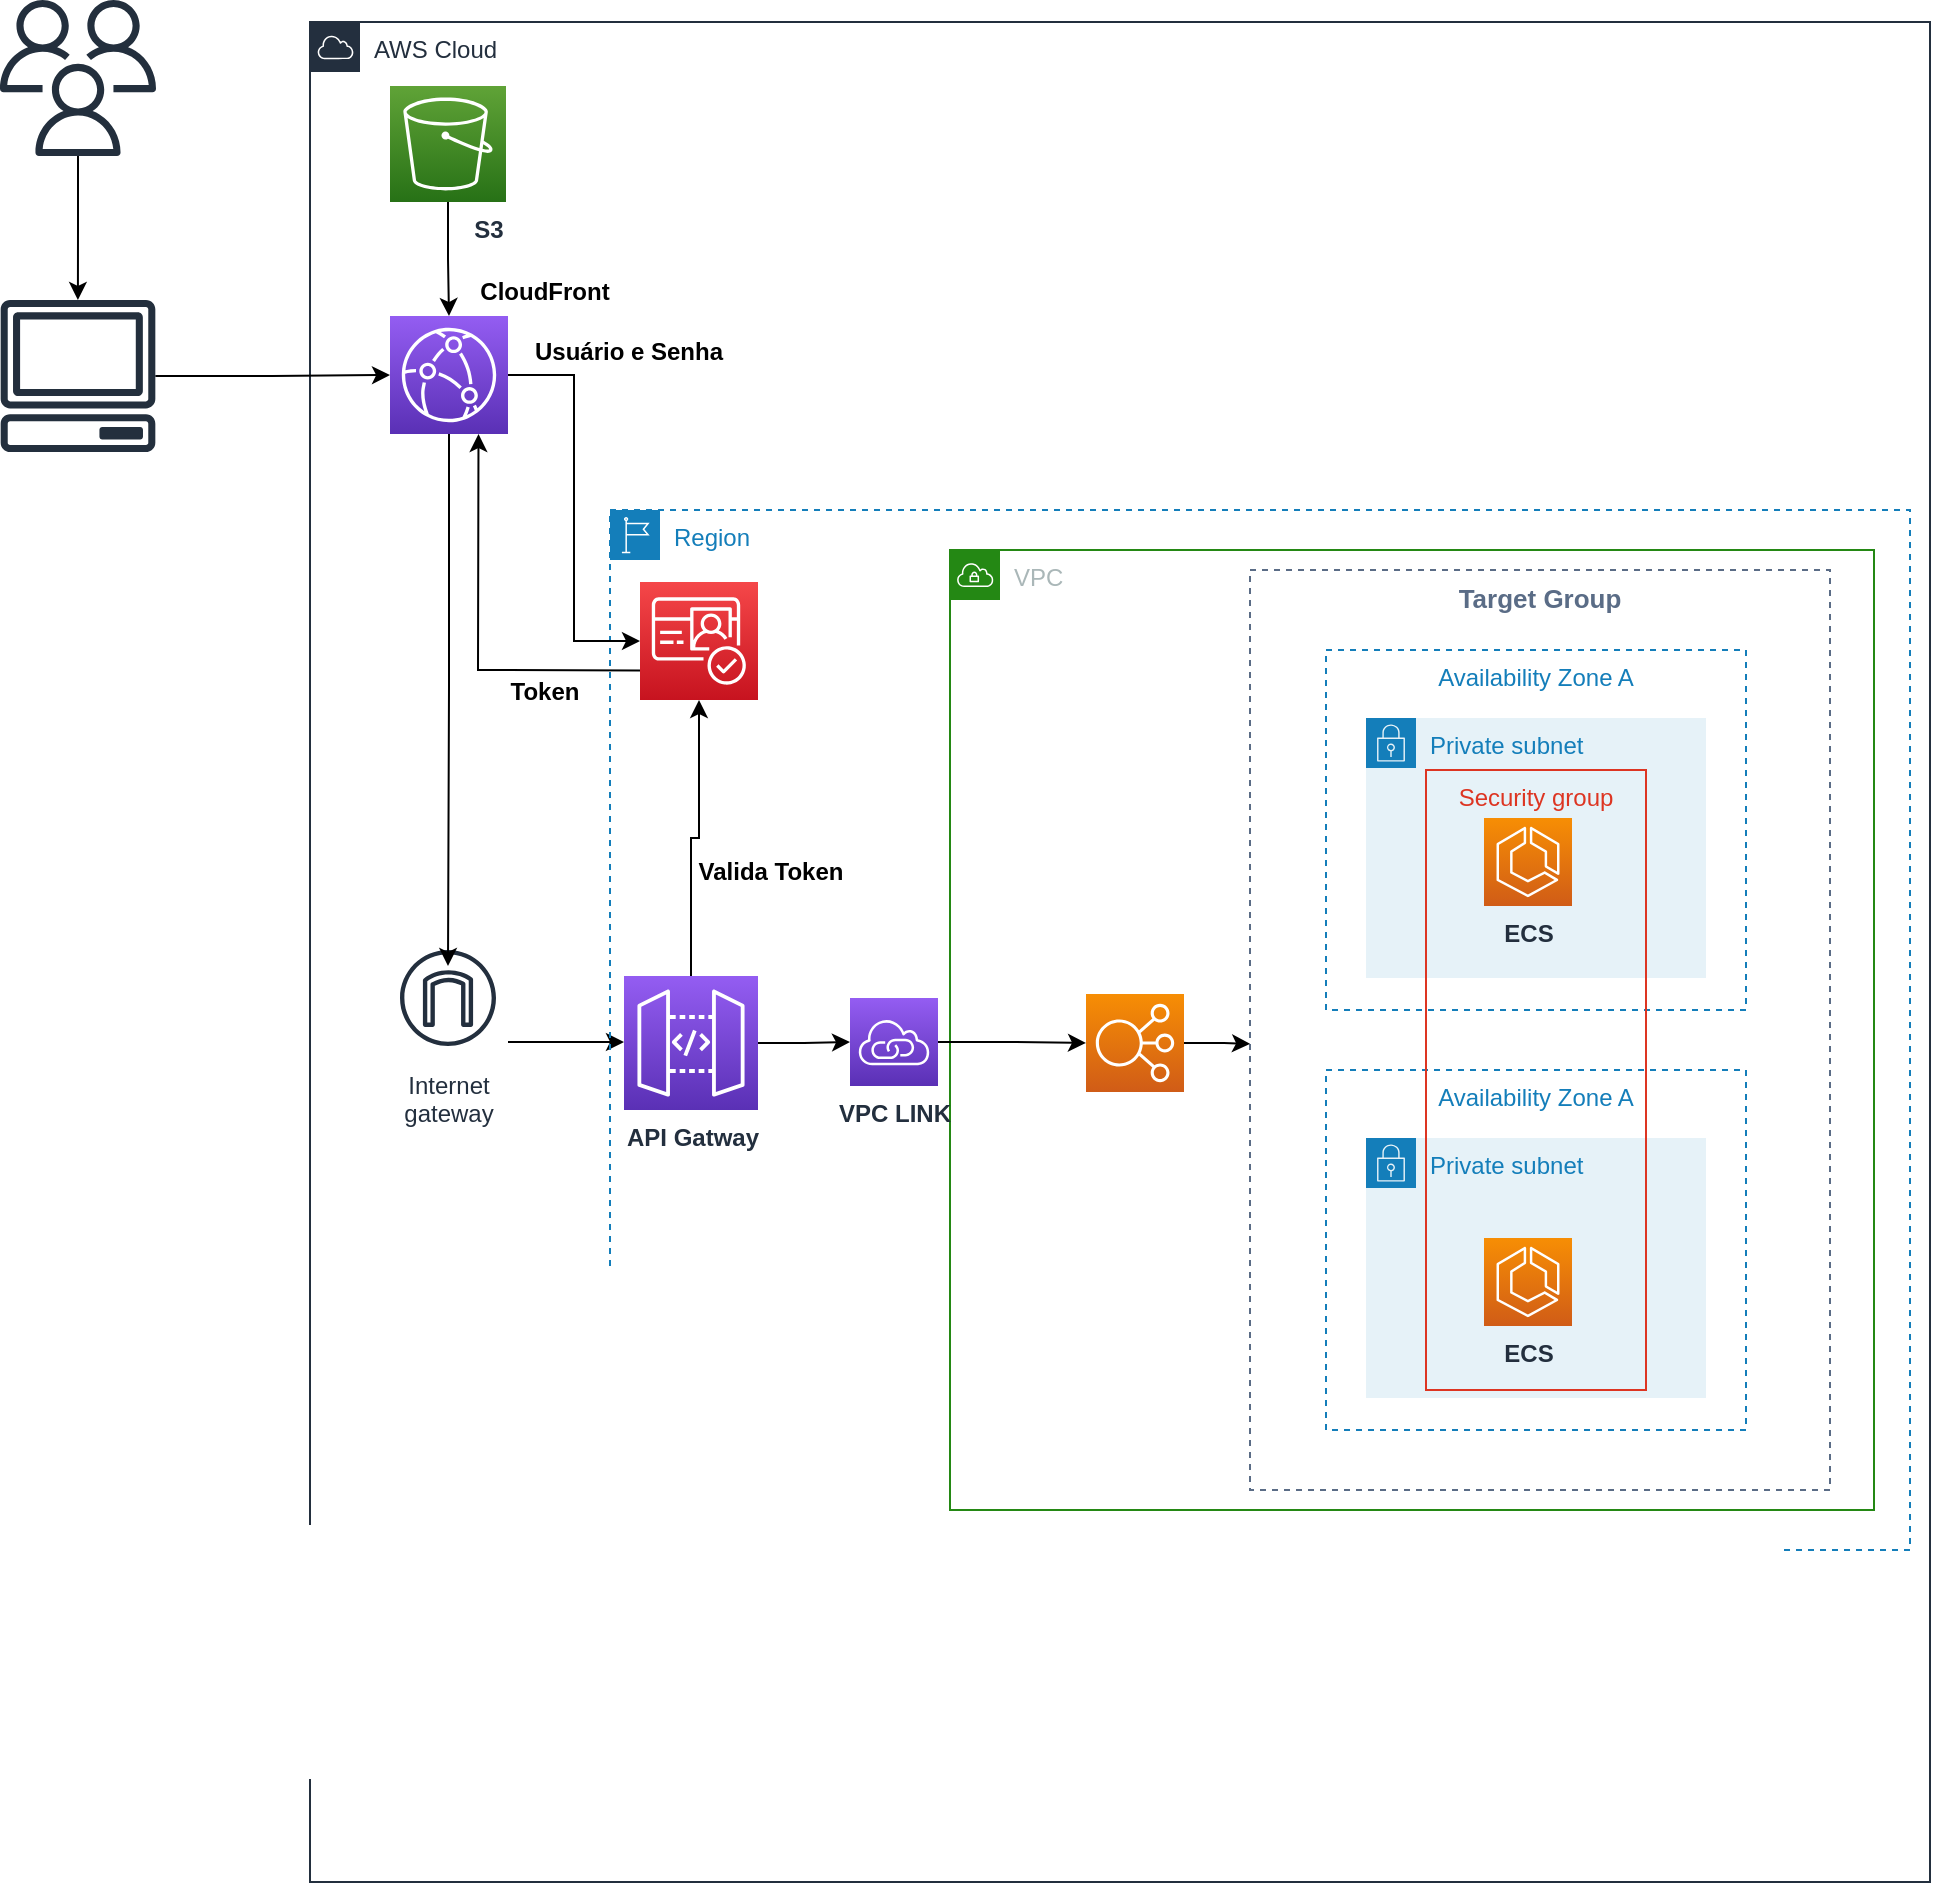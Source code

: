 <mxfile version="21.3.4" type="github">
  <diagram name="Página-1" id="FU7_e3MrhCmr2wi-DU4q">
    <mxGraphModel dx="1687" dy="909" grid="0" gridSize="10" guides="1" tooltips="1" connect="1" arrows="1" fold="1" page="1" pageScale="1" pageWidth="980" pageHeight="1390" background="#ffffff" math="0" shadow="0">
      <root>
        <mxCell id="0" />
        <mxCell id="1" parent="0" />
        <mxCell id="TFVZIIZHtrb-T84XfTCF-2" value="AWS Cloud" style="points=[[0,0],[0.25,0],[0.5,0],[0.75,0],[1,0],[1,0.25],[1,0.5],[1,0.75],[1,1],[0.75,1],[0.5,1],[0.25,1],[0,1],[0,0.75],[0,0.5],[0,0.25]];outlineConnect=0;gradientColor=none;html=1;whiteSpace=wrap;fontSize=12;fontStyle=0;container=1;pointerEvents=0;collapsible=0;recursiveResize=0;shape=mxgraph.aws4.group;grIcon=mxgraph.aws4.group_aws_cloud;strokeColor=#232F3E;fillColor=none;verticalAlign=top;align=left;spacingLeft=30;fontColor=#232F3E;dashed=0;" parent="1" vertex="1">
          <mxGeometry x="310" y="300" width="810" height="930" as="geometry" />
        </mxCell>
        <mxCell id="TFVZIIZHtrb-T84XfTCF-4" value="VPC" style="points=[[0,0],[0.25,0],[0.5,0],[0.75,0],[1,0],[1,0.25],[1,0.5],[1,0.75],[1,1],[0.75,1],[0.5,1],[0.25,1],[0,1],[0,0.75],[0,0.5],[0,0.25]];outlineConnect=0;gradientColor=none;html=1;whiteSpace=wrap;fontSize=12;fontStyle=0;container=1;pointerEvents=0;collapsible=0;recursiveResize=0;shape=mxgraph.aws4.group;grIcon=mxgraph.aws4.group_vpc;strokeColor=#248814;fillColor=none;verticalAlign=top;align=left;spacingLeft=30;fontColor=#AAB7B8;dashed=0;" parent="TFVZIIZHtrb-T84XfTCF-2" vertex="1">
          <mxGeometry x="320" y="264" width="462" height="480" as="geometry" />
        </mxCell>
        <mxCell id="TFVZIIZHtrb-T84XfTCF-5" value="Private subnet" style="points=[[0,0],[0.25,0],[0.5,0],[0.75,0],[1,0],[1,0.25],[1,0.5],[1,0.75],[1,1],[0.75,1],[0.5,1],[0.25,1],[0,1],[0,0.75],[0,0.5],[0,0.25]];outlineConnect=0;gradientColor=none;html=1;whiteSpace=wrap;fontSize=12;fontStyle=0;container=1;pointerEvents=0;collapsible=0;recursiveResize=0;shape=mxgraph.aws4.group;grIcon=mxgraph.aws4.group_security_group;grStroke=0;strokeColor=#147EBA;fillColor=#E6F2F8;verticalAlign=top;align=left;spacingLeft=30;fontColor=#147EBA;dashed=0;" parent="TFVZIIZHtrb-T84XfTCF-4" vertex="1">
          <mxGeometry x="208" y="84" width="170" height="130" as="geometry" />
        </mxCell>
        <mxCell id="TFVZIIZHtrb-T84XfTCF-14" value="Availability Zone A" style="fillColor=none;strokeColor=#147EBA;dashed=1;verticalAlign=top;fontStyle=0;fontColor=#147EBA;whiteSpace=wrap;html=1;" parent="TFVZIIZHtrb-T84XfTCF-4" vertex="1">
          <mxGeometry x="188" y="50" width="210" height="180" as="geometry" />
        </mxCell>
        <mxCell id="TFVZIIZHtrb-T84XfTCF-42" value="ECS" style="sketch=0;points=[[0,0,0],[0.25,0,0],[0.5,0,0],[0.75,0,0],[1,0,0],[0,1,0],[0.25,1,0],[0.5,1,0],[0.75,1,0],[1,1,0],[0,0.25,0],[0,0.5,0],[0,0.75,0],[1,0.25,0],[1,0.5,0],[1,0.75,0]];outlineConnect=0;fontColor=#232F3E;gradientColor=#F78E04;gradientDirection=north;fillColor=#D05C17;strokeColor=#ffffff;dashed=0;verticalLabelPosition=bottom;verticalAlign=top;align=center;html=1;fontSize=12;fontStyle=1;aspect=fixed;shape=mxgraph.aws4.resourceIcon;resIcon=mxgraph.aws4.ecs;" parent="TFVZIIZHtrb-T84XfTCF-4" vertex="1">
          <mxGeometry x="267" y="134" width="44" height="44" as="geometry" />
        </mxCell>
        <mxCell id="TFVZIIZHtrb-T84XfTCF-49" value="Private subnet" style="points=[[0,0],[0.25,0],[0.5,0],[0.75,0],[1,0],[1,0.25],[1,0.5],[1,0.75],[1,1],[0.75,1],[0.5,1],[0.25,1],[0,1],[0,0.75],[0,0.5],[0,0.25]];outlineConnect=0;gradientColor=none;html=1;whiteSpace=wrap;fontSize=12;fontStyle=0;container=1;pointerEvents=0;collapsible=0;recursiveResize=0;shape=mxgraph.aws4.group;grIcon=mxgraph.aws4.group_security_group;grStroke=0;strokeColor=#147EBA;fillColor=#E6F2F8;verticalAlign=top;align=left;spacingLeft=30;fontColor=#147EBA;dashed=0;" parent="TFVZIIZHtrb-T84XfTCF-4" vertex="1">
          <mxGeometry x="208" y="294" width="170" height="130" as="geometry" />
        </mxCell>
        <mxCell id="TFVZIIZHtrb-T84XfTCF-50" value="Availability Zone A" style="fillColor=none;strokeColor=#147EBA;dashed=1;verticalAlign=top;fontStyle=0;fontColor=#147EBA;whiteSpace=wrap;html=1;" parent="TFVZIIZHtrb-T84XfTCF-4" vertex="1">
          <mxGeometry x="188" y="260" width="210" height="180" as="geometry" />
        </mxCell>
        <mxCell id="TFVZIIZHtrb-T84XfTCF-51" value="ECS" style="sketch=0;points=[[0,0,0],[0.25,0,0],[0.5,0,0],[0.75,0,0],[1,0,0],[0,1,0],[0.25,1,0],[0.5,1,0],[0.75,1,0],[1,1,0],[0,0.25,0],[0,0.5,0],[0,0.75,0],[1,0.25,0],[1,0.5,0],[1,0.75,0]];outlineConnect=0;fontColor=#232F3E;gradientColor=#F78E04;gradientDirection=north;fillColor=#D05C17;strokeColor=#ffffff;dashed=0;verticalLabelPosition=bottom;verticalAlign=top;align=center;html=1;fontSize=12;fontStyle=1;aspect=fixed;shape=mxgraph.aws4.resourceIcon;resIcon=mxgraph.aws4.ecs;" parent="TFVZIIZHtrb-T84XfTCF-4" vertex="1">
          <mxGeometry x="267" y="344" width="44" height="44" as="geometry" />
        </mxCell>
        <mxCell id="TFVZIIZHtrb-T84XfTCF-52" value="Security group" style="fillColor=none;strokeColor=#DD3522;verticalAlign=top;fontStyle=0;fontColor=#DD3522;whiteSpace=wrap;html=1;" parent="TFVZIIZHtrb-T84XfTCF-4" vertex="1">
          <mxGeometry x="238" y="110" width="110" height="310" as="geometry" />
        </mxCell>
        <mxCell id="TFVZIIZHtrb-T84XfTCF-53" value="" style="sketch=0;points=[[0,0,0],[0.25,0,0],[0.5,0,0],[0.75,0,0],[1,0,0],[0,1,0],[0.25,1,0],[0.5,1,0],[0.75,1,0],[1,1,0],[0,0.25,0],[0,0.5,0],[0,0.75,0],[1,0.25,0],[1,0.5,0],[1,0.75,0]];outlineConnect=0;fontColor=#232F3E;gradientColor=#F78E04;gradientDirection=north;fillColor=#D05C17;strokeColor=#ffffff;dashed=0;verticalLabelPosition=bottom;verticalAlign=top;align=center;html=1;fontSize=12;fontStyle=0;aspect=fixed;shape=mxgraph.aws4.resourceIcon;resIcon=mxgraph.aws4.elastic_load_balancing;" parent="TFVZIIZHtrb-T84XfTCF-4" vertex="1">
          <mxGeometry x="68" y="222" width="49" height="49" as="geometry" />
        </mxCell>
        <mxCell id="TFVZIIZHtrb-T84XfTCF-71" style="edgeStyle=orthogonalEdgeStyle;rounded=0;orthogonalLoop=1;jettySize=auto;html=1;strokeColor=#000000;" parent="TFVZIIZHtrb-T84XfTCF-2" target="TFVZIIZHtrb-T84XfTCF-59" edge="1">
          <mxGeometry relative="1" as="geometry">
            <mxPoint x="90" y="510" as="sourcePoint" />
          </mxGeometry>
        </mxCell>
        <mxCell id="TFVZIIZHtrb-T84XfTCF-41" value="Internet&#xa;gateway" style="sketch=0;outlineConnect=0;fontColor=#232F3E;gradientColor=none;strokeColor=#232F3E;fillColor=#ffffff;dashed=0;verticalLabelPosition=bottom;verticalAlign=top;align=center;html=1;fontSize=12;fontStyle=0;aspect=fixed;shape=mxgraph.aws4.resourceIcon;resIcon=mxgraph.aws4.internet_gateway;" parent="TFVZIIZHtrb-T84XfTCF-2" vertex="1">
          <mxGeometry x="39" y="458" width="60" height="60" as="geometry" />
        </mxCell>
        <mxCell id="TFVZIIZHtrb-T84XfTCF-56" value="Region" style="points=[[0,0],[0.25,0],[0.5,0],[0.75,0],[1,0],[1,0.25],[1,0.5],[1,0.75],[1,1],[0.75,1],[0.5,1],[0.25,1],[0,1],[0,0.75],[0,0.5],[0,0.25]];outlineConnect=0;gradientColor=none;html=1;whiteSpace=wrap;fontSize=12;fontStyle=0;container=1;pointerEvents=0;collapsible=0;recursiveResize=0;shape=mxgraph.aws4.group;grIcon=mxgraph.aws4.group_region;strokeColor=#147EBA;fillColor=none;verticalAlign=top;align=left;spacingLeft=30;fontColor=#147EBA;dashed=1;" parent="TFVZIIZHtrb-T84XfTCF-2" vertex="1">
          <mxGeometry x="150" y="244" width="650" height="520" as="geometry" />
        </mxCell>
        <mxCell id="TFVZIIZHtrb-T84XfTCF-57" value="VPC LINK" style="sketch=0;points=[[0,0,0],[0.25,0,0],[0.5,0,0],[0.75,0,0],[1,0,0],[0,1,0],[0.25,1,0],[0.5,1,0],[0.75,1,0],[1,1,0],[0,0.25,0],[0,0.5,0],[0,0.75,0],[1,0.25,0],[1,0.5,0],[1,0.75,0]];outlineConnect=0;fontColor=#232F3E;gradientColor=#945DF2;gradientDirection=north;fillColor=#5A30B5;strokeColor=#ffffff;dashed=0;verticalLabelPosition=bottom;verticalAlign=top;align=center;html=1;fontSize=12;fontStyle=1;aspect=fixed;shape=mxgraph.aws4.resourceIcon;resIcon=mxgraph.aws4.vpc_privatelink;" parent="TFVZIIZHtrb-T84XfTCF-56" vertex="1">
          <mxGeometry x="120" y="244" width="44" height="44" as="geometry" />
        </mxCell>
        <mxCell id="TFVZIIZHtrb-T84XfTCF-60" style="edgeStyle=orthogonalEdgeStyle;rounded=0;orthogonalLoop=1;jettySize=auto;html=1;entryX=0;entryY=0.5;entryDx=0;entryDy=0;entryPerimeter=0;strokeColor=#000000;" parent="TFVZIIZHtrb-T84XfTCF-56" source="TFVZIIZHtrb-T84XfTCF-59" target="TFVZIIZHtrb-T84XfTCF-57" edge="1">
          <mxGeometry relative="1" as="geometry" />
        </mxCell>
        <mxCell id="Z97_v-eeE6bIkDikNes--40" style="edgeStyle=orthogonalEdgeStyle;rounded=0;orthogonalLoop=1;jettySize=auto;html=1;entryX=0.5;entryY=1;entryDx=0;entryDy=0;entryPerimeter=0;" edge="1" parent="TFVZIIZHtrb-T84XfTCF-56" source="TFVZIIZHtrb-T84XfTCF-59" target="Z97_v-eeE6bIkDikNes--27">
          <mxGeometry relative="1" as="geometry" />
        </mxCell>
        <mxCell id="TFVZIIZHtrb-T84XfTCF-59" value="API Gatway" style="sketch=0;points=[[0,0,0],[0.25,0,0],[0.5,0,0],[0.75,0,0],[1,0,0],[0,1,0],[0.25,1,0],[0.5,1,0],[0.75,1,0],[1,1,0],[0,0.25,0],[0,0.5,0],[0,0.75,0],[1,0.25,0],[1,0.5,0],[1,0.75,0]];outlineConnect=0;fontColor=#232F3E;gradientColor=#945DF2;gradientDirection=north;fillColor=#5A30B5;strokeColor=#ffffff;dashed=0;verticalLabelPosition=bottom;verticalAlign=top;align=center;html=1;fontSize=12;fontStyle=1;aspect=fixed;shape=mxgraph.aws4.resourceIcon;resIcon=mxgraph.aws4.api_gateway;" parent="TFVZIIZHtrb-T84XfTCF-56" vertex="1">
          <mxGeometry x="7" y="233" width="67" height="67" as="geometry" />
        </mxCell>
        <mxCell id="TFVZIIZHtrb-T84XfTCF-61" value="&lt;b&gt;&lt;font style=&quot;font-size: 13px;&quot;&gt;Target Group&lt;/font&gt;&lt;/b&gt;" style="fillColor=none;strokeColor=#5A6C86;dashed=1;verticalAlign=top;fontStyle=0;fontColor=#5A6C86;whiteSpace=wrap;html=1;" parent="TFVZIIZHtrb-T84XfTCF-56" vertex="1">
          <mxGeometry x="320" y="30" width="290" height="460" as="geometry" />
        </mxCell>
        <mxCell id="Z97_v-eeE6bIkDikNes--36" value="Valida Token" style="text;html=1;align=center;verticalAlign=middle;resizable=0;points=[];autosize=1;strokeColor=none;fillColor=none;fontStyle=1" vertex="1" parent="TFVZIIZHtrb-T84XfTCF-56">
          <mxGeometry x="30" y="166" width="100" height="30" as="geometry" />
        </mxCell>
        <mxCell id="Z97_v-eeE6bIkDikNes--27" value="" style="sketch=0;points=[[0,0,0],[0.25,0,0],[0.5,0,0],[0.75,0,0],[1,0,0],[0,1,0],[0.25,1,0],[0.5,1,0],[0.75,1,0],[1,1,0],[0,0.25,0],[0,0.5,0],[0,0.75,0],[1,0.25,0],[1,0.5,0],[1,0.75,0]];outlineConnect=0;fontColor=#232F3E;gradientColor=#F54749;gradientDirection=north;fillColor=#C7131F;strokeColor=#ffffff;dashed=0;verticalLabelPosition=bottom;verticalAlign=top;align=center;html=1;fontSize=12;fontStyle=0;aspect=fixed;shape=mxgraph.aws4.resourceIcon;resIcon=mxgraph.aws4.cognito;" vertex="1" parent="TFVZIIZHtrb-T84XfTCF-56">
          <mxGeometry x="15" y="36" width="59" height="59" as="geometry" />
        </mxCell>
        <mxCell id="TFVZIIZHtrb-T84XfTCF-58" style="edgeStyle=orthogonalEdgeStyle;rounded=0;orthogonalLoop=1;jettySize=auto;html=1;strokeColor=#000000;" parent="TFVZIIZHtrb-T84XfTCF-2" source="TFVZIIZHtrb-T84XfTCF-57" target="TFVZIIZHtrb-T84XfTCF-53" edge="1">
          <mxGeometry relative="1" as="geometry" />
        </mxCell>
        <mxCell id="TFVZIIZHtrb-T84XfTCF-63" style="edgeStyle=orthogonalEdgeStyle;rounded=0;orthogonalLoop=1;jettySize=auto;html=1;entryX=0;entryY=0.515;entryDx=0;entryDy=0;entryPerimeter=0;strokeColor=#000000;" parent="TFVZIIZHtrb-T84XfTCF-2" source="TFVZIIZHtrb-T84XfTCF-53" target="TFVZIIZHtrb-T84XfTCF-61" edge="1">
          <mxGeometry relative="1" as="geometry" />
        </mxCell>
        <mxCell id="Z97_v-eeE6bIkDikNes--30" value="Usuário e Senha" style="text;html=1;align=center;verticalAlign=middle;resizable=0;points=[];autosize=1;strokeColor=none;fillColor=none;fontStyle=1" vertex="1" parent="TFVZIIZHtrb-T84XfTCF-2">
          <mxGeometry x="99" y="150" width="120" height="30" as="geometry" />
        </mxCell>
        <mxCell id="Z97_v-eeE6bIkDikNes--37" value="&lt;b&gt;Token&lt;/b&gt;" style="text;html=1;align=center;verticalAlign=middle;resizable=0;points=[];autosize=1;strokeColor=none;fillColor=none;" vertex="1" parent="TFVZIIZHtrb-T84XfTCF-2">
          <mxGeometry x="87" y="320" width="60" height="30" as="geometry" />
        </mxCell>
        <mxCell id="Z97_v-eeE6bIkDikNes--41" value="&lt;b&gt;CloudFront&lt;/b&gt;" style="text;html=1;align=center;verticalAlign=middle;resizable=0;points=[];autosize=1;strokeColor=none;fillColor=none;" vertex="1" parent="TFVZIIZHtrb-T84XfTCF-2">
          <mxGeometry x="72" y="120" width="90" height="30" as="geometry" />
        </mxCell>
        <mxCell id="TFVZIIZHtrb-T84XfTCF-66" style="edgeStyle=orthogonalEdgeStyle;rounded=0;orthogonalLoop=1;jettySize=auto;html=1;strokeColor=#000000;" parent="1" target="TFVZIIZHtrb-T84XfTCF-65" edge="1">
          <mxGeometry relative="1" as="geometry">
            <mxPoint x="194" y="465" as="sourcePoint" />
          </mxGeometry>
        </mxCell>
        <mxCell id="Z97_v-eeE6bIkDikNes--3" style="edgeStyle=orthogonalEdgeStyle;rounded=0;orthogonalLoop=1;jettySize=auto;html=1;" edge="1" parent="1" source="Z97_v-eeE6bIkDikNes--1" target="Z97_v-eeE6bIkDikNes--2">
          <mxGeometry relative="1" as="geometry" />
        </mxCell>
        <mxCell id="Z97_v-eeE6bIkDikNes--1" value="" style="sketch=0;outlineConnect=0;fontColor=#232F3E;gradientColor=none;fillColor=#232F3D;strokeColor=none;dashed=0;verticalLabelPosition=bottom;verticalAlign=top;align=center;html=1;fontSize=12;fontStyle=0;aspect=fixed;pointerEvents=1;shape=mxgraph.aws4.users;" vertex="1" parent="1">
          <mxGeometry x="155" y="289" width="78" height="78" as="geometry" />
        </mxCell>
        <mxCell id="Z97_v-eeE6bIkDikNes--5" style="edgeStyle=orthogonalEdgeStyle;rounded=0;orthogonalLoop=1;jettySize=auto;html=1;entryX=0;entryY=0.5;entryDx=0;entryDy=0;entryPerimeter=0;" edge="1" parent="1" source="Z97_v-eeE6bIkDikNes--2" target="Z97_v-eeE6bIkDikNes--4">
          <mxGeometry relative="1" as="geometry" />
        </mxCell>
        <mxCell id="Z97_v-eeE6bIkDikNes--2" value="" style="sketch=0;outlineConnect=0;fontColor=#232F3E;gradientColor=none;fillColor=#232F3D;strokeColor=none;dashed=0;verticalLabelPosition=bottom;verticalAlign=top;align=center;html=1;fontSize=12;fontStyle=0;aspect=fixed;pointerEvents=1;shape=mxgraph.aws4.client;" vertex="1" parent="1">
          <mxGeometry x="155" y="439" width="78" height="76" as="geometry" />
        </mxCell>
        <mxCell id="Z97_v-eeE6bIkDikNes--28" style="edgeStyle=orthogonalEdgeStyle;rounded=0;orthogonalLoop=1;jettySize=auto;html=1;entryX=0;entryY=0.5;entryDx=0;entryDy=0;entryPerimeter=0;" edge="1" parent="1" source="Z97_v-eeE6bIkDikNes--4" target="Z97_v-eeE6bIkDikNes--27">
          <mxGeometry relative="1" as="geometry" />
        </mxCell>
        <mxCell id="Z97_v-eeE6bIkDikNes--33" style="edgeStyle=orthogonalEdgeStyle;rounded=0;orthogonalLoop=1;jettySize=auto;html=1;entryX=0.5;entryY=0.233;entryDx=0;entryDy=0;entryPerimeter=0;" edge="1" parent="1" source="Z97_v-eeE6bIkDikNes--4" target="TFVZIIZHtrb-T84XfTCF-41">
          <mxGeometry relative="1" as="geometry" />
        </mxCell>
        <mxCell id="Z97_v-eeE6bIkDikNes--4" value="" style="sketch=0;points=[[0,0,0],[0.25,0,0],[0.5,0,0],[0.75,0,0],[1,0,0],[0,1,0],[0.25,1,0],[0.5,1,0],[0.75,1,0],[1,1,0],[0,0.25,0],[0,0.5,0],[0,0.75,0],[1,0.25,0],[1,0.5,0],[1,0.75,0]];outlineConnect=0;fontColor=#232F3E;gradientColor=#945DF2;gradientDirection=north;fillColor=#5A30B5;strokeColor=#ffffff;dashed=0;verticalLabelPosition=bottom;verticalAlign=top;align=center;html=1;fontSize=12;fontStyle=0;aspect=fixed;shape=mxgraph.aws4.resourceIcon;resIcon=mxgraph.aws4.cloudfront;" vertex="1" parent="1">
          <mxGeometry x="350" y="447" width="59" height="59" as="geometry" />
        </mxCell>
        <mxCell id="Z97_v-eeE6bIkDikNes--26" style="edgeStyle=orthogonalEdgeStyle;rounded=0;orthogonalLoop=1;jettySize=auto;html=1;" edge="1" parent="1" source="Z97_v-eeE6bIkDikNes--25" target="Z97_v-eeE6bIkDikNes--4">
          <mxGeometry relative="1" as="geometry">
            <mxPoint x="397" y="472" as="targetPoint" />
          </mxGeometry>
        </mxCell>
        <mxCell id="Z97_v-eeE6bIkDikNes--25" value="&lt;blockquote style=&quot;margin: 0 0 0 40px; border: none; padding: 0px;&quot;&gt;&lt;b&gt;S3&lt;/b&gt;&lt;/blockquote&gt;" style="sketch=0;points=[[0,0,0],[0.25,0,0],[0.5,0,0],[0.75,0,0],[1,0,0],[0,1,0],[0.25,1,0],[0.5,1,0],[0.75,1,0],[1,1,0],[0,0.25,0],[0,0.5,0],[0,0.75,0],[1,0.25,0],[1,0.5,0],[1,0.75,0]];outlineConnect=0;fontColor=#232F3E;gradientColor=#60A337;gradientDirection=north;fillColor=#277116;strokeColor=#ffffff;dashed=0;verticalLabelPosition=bottom;verticalAlign=top;align=center;html=1;fontSize=12;fontStyle=0;aspect=fixed;shape=mxgraph.aws4.resourceIcon;resIcon=mxgraph.aws4.s3;" vertex="1" parent="1">
          <mxGeometry x="350" y="332" width="58" height="58" as="geometry" />
        </mxCell>
        <mxCell id="Z97_v-eeE6bIkDikNes--39" value="" style="endArrow=classic;html=1;rounded=0;exitX=0;exitY=0.75;exitDx=0;exitDy=0;exitPerimeter=0;entryX=0.75;entryY=1;entryDx=0;entryDy=0;entryPerimeter=0;" edge="1" parent="1" source="Z97_v-eeE6bIkDikNes--27" target="Z97_v-eeE6bIkDikNes--4">
          <mxGeometry width="50" height="50" relative="1" as="geometry">
            <mxPoint x="360" y="540" as="sourcePoint" />
            <mxPoint x="410" y="490" as="targetPoint" />
            <Array as="points">
              <mxPoint x="394" y="624" />
            </Array>
          </mxGeometry>
        </mxCell>
      </root>
    </mxGraphModel>
  </diagram>
</mxfile>

